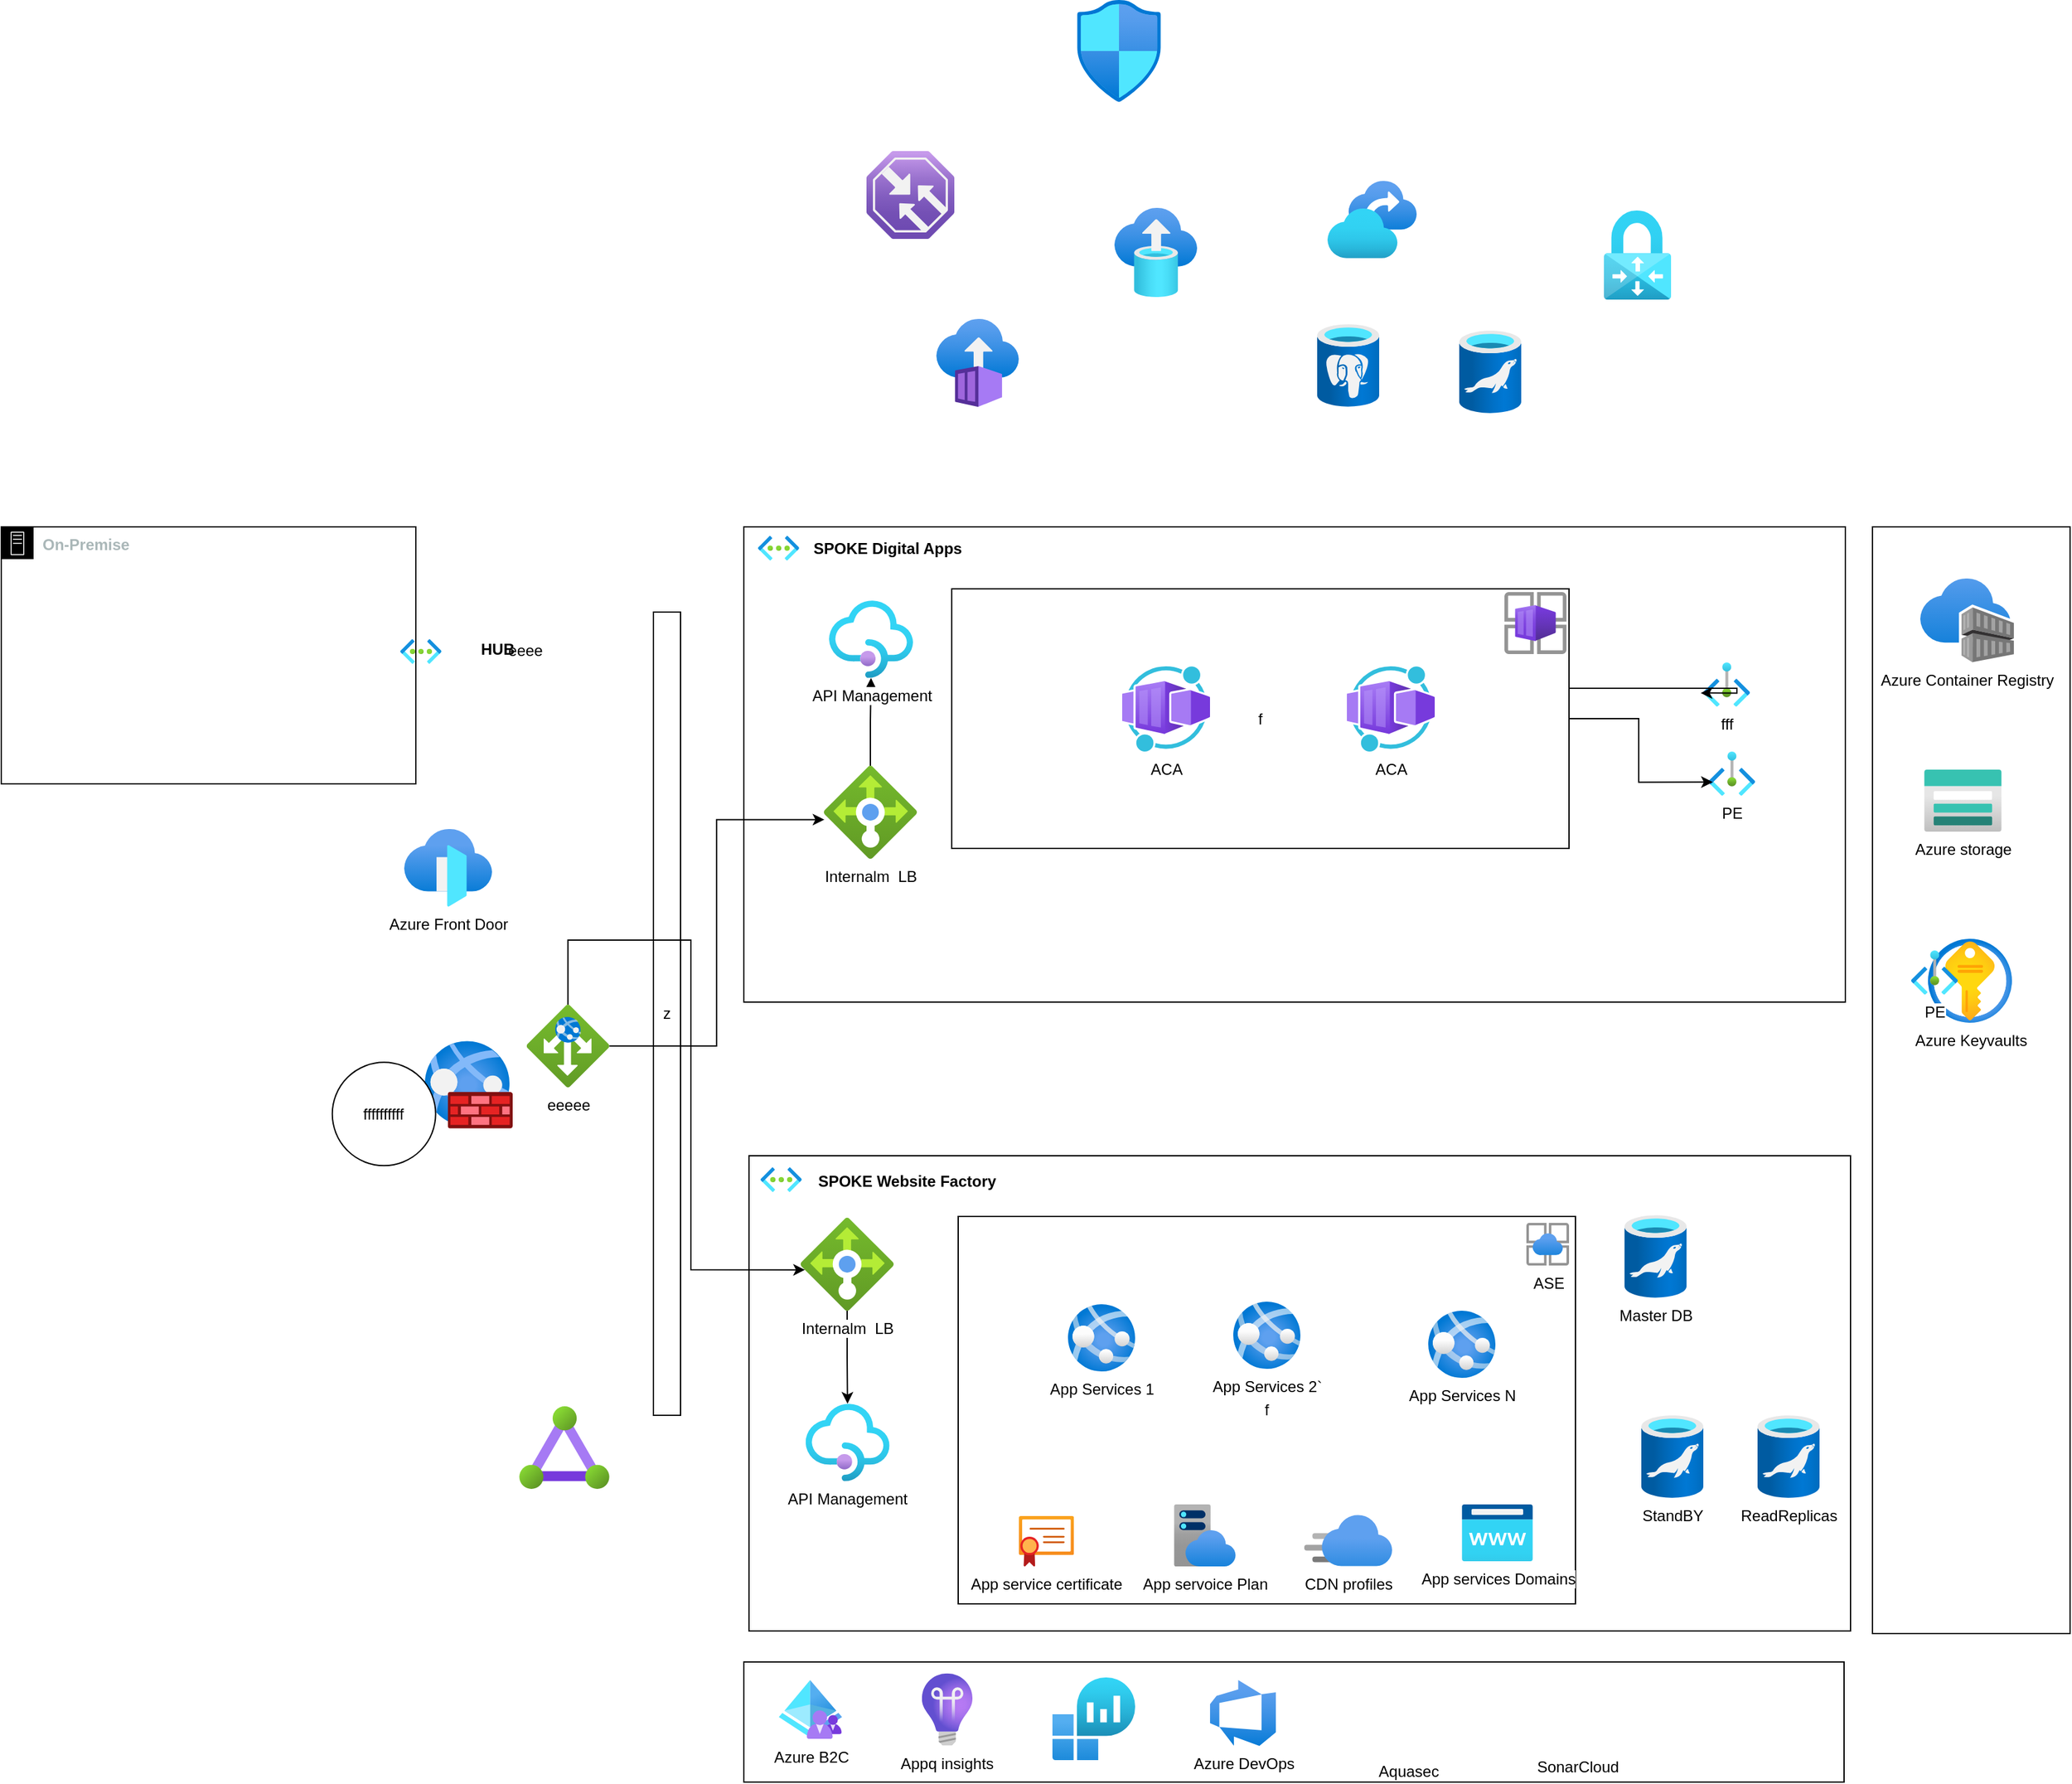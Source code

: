 <mxfile version="24.7.10" pages="3">
  <diagram name="Page-1" id="Ybk9aIVPzlsh1xCoy2IW">
    <mxGraphModel grid="0" page="0" gridSize="10" guides="1" tooltips="1" connect="1" arrows="1" fold="1" pageScale="1" pageWidth="850" pageHeight="1100" math="0" shadow="0">
      <root>
        <mxCell id="0" />
        <mxCell id="1" parent="0" />
        <mxCell id="6qL9TGgHp0Z0lrb-eBSN-6" value="" style="rounded=0;whiteSpace=wrap;html=1;fillColor=none;" vertex="1" parent="1">
          <mxGeometry x="129" y="42" width="853" height="368" as="geometry" />
        </mxCell>
        <mxCell id="6qL9TGgHp0Z0lrb-eBSN-26" value="" style="rounded=0;whiteSpace=wrap;html=1;fillColor=none;" vertex="1" parent="1">
          <mxGeometry x="133" y="529" width="853" height="368" as="geometry" />
        </mxCell>
        <mxCell id="6qL9TGgHp0Z0lrb-eBSN-64" value="f" style="rounded=0;whiteSpace=wrap;html=1;fillColor=none;" vertex="1" parent="1">
          <mxGeometry x="295" y="576" width="478" height="300" as="geometry" />
        </mxCell>
        <mxCell id="6qL9TGgHp0Z0lrb-eBSN-11" value="eeee" style="group" vertex="1" connectable="0" parent="1">
          <mxGeometry x="-147" y="124" width="214" height="622" as="geometry" />
        </mxCell>
        <mxCell id="6qL9TGgHp0Z0lrb-eBSN-9" value="" style="image;aspect=fixed;html=1;points=[];align=center;fontSize=12;image=img/lib/azure2/networking/Virtual_Networks.svg;" vertex="1" parent="6qL9TGgHp0Z0lrb-eBSN-11">
          <mxGeometry x="10" y="5" width="31.83" height="19" as="geometry" />
        </mxCell>
        <mxCell id="6qL9TGgHp0Z0lrb-eBSN-10" value="&lt;b&gt;HUB&lt;/b&gt;" style="text;html=1;align=center;verticalAlign=middle;resizable=0;points=[];autosize=1;strokeColor=none;fillColor=none;" vertex="1" parent="6qL9TGgHp0Z0lrb-eBSN-11">
          <mxGeometry x="62.83" width="44" height="26" as="geometry" />
        </mxCell>
        <mxCell id="6qL9TGgHp0Z0lrb-eBSN-52" value="eeeee" style="image;aspect=fixed;html=1;points=[];align=center;fontSize=12;image=img/lib/azure2/networking/Application_Gateways.svg;" vertex="1" parent="6qL9TGgHp0Z0lrb-eBSN-11">
          <mxGeometry x="107.83" y="288" width="64" height="64" as="geometry" />
        </mxCell>
        <mxCell id="6qL9TGgHp0Z0lrb-eBSN-1" value="Azure Front Door" style="image;aspect=fixed;html=1;points=[];align=center;fontSize=12;image=img/lib/azure2/networking/Front_Doors.svg;" vertex="1" parent="6qL9TGgHp0Z0lrb-eBSN-11">
          <mxGeometry x="13" y="152" width="68" height="60" as="geometry" />
        </mxCell>
        <mxCell id="6qL9TGgHp0Z0lrb-eBSN-4" value="" style="image;aspect=fixed;html=1;points=[];align=center;fontSize=12;image=img/lib/azure2/networking/Web_Application_Firewall_Policies_WAF.svg;" vertex="1" parent="6qL9TGgHp0Z0lrb-eBSN-11">
          <mxGeometry x="29" y="316" width="68" height="68" as="geometry" />
        </mxCell>
        <mxCell id="6qL9TGgHp0Z0lrb-eBSN-8" value="&lt;b&gt;On-Premise&lt;/b&gt;" style="sketch=0;outlineConnect=0;gradientColor=none;html=1;whiteSpace=wrap;fontSize=12;fontStyle=0;shape=mxgraph.aws4.group;grIcon=mxgraph.aws4.group_on_premise;strokeColor=#000000;fillColor=none;verticalAlign=top;align=left;spacingLeft=30;fontColor=#AAB7B8;dashed=0;" vertex="1" parent="1">
          <mxGeometry x="-446" y="42" width="321" height="199" as="geometry" />
        </mxCell>
        <mxCell id="6qL9TGgHp0Z0lrb-eBSN-12" value="" style="image;aspect=fixed;html=1;points=[];align=center;fontSize=12;image=img/lib/azure2/networking/Virtual_Networks.svg;" vertex="1" parent="1">
          <mxGeometry x="140" y="49" width="31.83" height="19" as="geometry" />
        </mxCell>
        <mxCell id="6qL9TGgHp0Z0lrb-eBSN-13" value="&lt;b&gt;SPOKE Digital Apps&lt;/b&gt;" style="text;html=1;align=center;verticalAlign=middle;resizable=0;points=[];autosize=1;strokeColor=none;fillColor=none;" vertex="1" parent="1">
          <mxGeometry x="173" y="45.5" width="133" height="26" as="geometry" />
        </mxCell>
        <mxCell id="6qL9TGgHp0Z0lrb-eBSN-27" value="" style="image;aspect=fixed;html=1;points=[];align=center;fontSize=12;image=img/lib/azure2/networking/Virtual_Networks.svg;" vertex="1" parent="1">
          <mxGeometry x="142" y="538" width="31.83" height="19" as="geometry" />
        </mxCell>
        <mxCell id="6qL9TGgHp0Z0lrb-eBSN-29" value="&lt;b&gt;SPOKE Website Factory&lt;/b&gt;" style="text;html=1;align=center;verticalAlign=middle;resizable=0;points=[];autosize=1;strokeColor=none;fillColor=none;" vertex="1" parent="1">
          <mxGeometry x="176.5" y="536" width="156" height="26" as="geometry" />
        </mxCell>
        <mxCell id="6qL9TGgHp0Z0lrb-eBSN-31" value="" style="rounded=0;whiteSpace=wrap;html=1;fillColor=none;" vertex="1" parent="1">
          <mxGeometry x="129" y="921" width="852" height="93" as="geometry" />
        </mxCell>
        <mxCell id="6qL9TGgHp0Z0lrb-eBSN-32" value="" style="rounded=0;whiteSpace=wrap;html=1;fillColor=none;" vertex="1" parent="1">
          <mxGeometry x="1003" y="42" width="153" height="857" as="geometry" />
        </mxCell>
        <mxCell id="6qL9TGgHp0Z0lrb-eBSN-33" value="Azure Container Registry" style="image;aspect=fixed;html=1;points=[];align=center;fontSize=12;image=img/lib/azure2/containers/Container_Registries.svg;" vertex="1" parent="1">
          <mxGeometry x="1040" y="82" width="72.46" height="65" as="geometry" />
        </mxCell>
        <mxCell id="6qL9TGgHp0Z0lrb-eBSN-34" value="fff" style="image;aspect=fixed;html=1;points=[];align=center;fontSize=12;image=img/lib/azure2/other/Private_Endpoints.svg;" vertex="1" parent="1">
          <mxGeometry x="872" y="147" width="36" height="34.24" as="geometry" />
        </mxCell>
        <mxCell id="6qL9TGgHp0Z0lrb-eBSN-35" value="Azure B2C" style="image;aspect=fixed;html=1;points=[];align=center;fontSize=12;image=img/lib/azure2/identity/Azure_AD_B2C.svg;" vertex="1" parent="1">
          <mxGeometry x="156" y="935" width="49.06" height="45.51" as="geometry" />
        </mxCell>
        <mxCell id="6qL9TGgHp0Z0lrb-eBSN-36" value="API Management" style="image;aspect=fixed;html=1;points=[];align=center;fontSize=12;image=img/lib/azure2/app_services/API_Management_Services.svg;" vertex="1" parent="1">
          <mxGeometry x="176.83" y="721" width="65" height="60" as="geometry" />
        </mxCell>
        <mxCell id="6qL9TGgHp0Z0lrb-eBSN-37" value="ASE" style="image;aspect=fixed;html=1;points=[];align=center;fontSize=12;image=img/lib/azure2/app_services/App_Service_Environments.svg;" vertex="1" parent="1">
          <mxGeometry x="735" y="581" width="33" height="33" as="geometry" />
        </mxCell>
        <mxCell id="6qL9TGgHp0Z0lrb-eBSN-38" value="App servoice Plan" style="image;aspect=fixed;html=1;points=[];align=center;fontSize=12;image=img/lib/azure2/app_services/App_Service_Plans.svg;" vertex="1" parent="1">
          <mxGeometry x="462" y="799" width="48" height="48" as="geometry" />
        </mxCell>
        <mxCell id="6qL9TGgHp0Z0lrb-eBSN-39" value="App Services 1" style="image;aspect=fixed;html=1;points=[];align=center;fontSize=12;image=img/lib/azure2/app_services/App_Services.svg;" vertex="1" parent="1">
          <mxGeometry x="380" y="644" width="52" height="52" as="geometry" />
        </mxCell>
        <mxCell id="6qL9TGgHp0Z0lrb-eBSN-40" value="CDN profiles" style="image;aspect=fixed;html=1;points=[];align=center;fontSize=12;image=img/lib/azure2/app_services/CDN_Profiles.svg;" vertex="1" parent="1">
          <mxGeometry x="563" y="807" width="68" height="40" as="geometry" />
        </mxCell>
        <mxCell id="6qL9TGgHp0Z0lrb-eBSN-41" value="App service certificate" style="image;aspect=fixed;html=1;points=[];align=center;fontSize=12;image=img/lib/azure2/app_services/App_Service_Certificates.svg;" vertex="1" parent="1">
          <mxGeometry x="342" y="808" width="42.66" height="39" as="geometry" />
        </mxCell>
        <mxCell id="6qL9TGgHp0Z0lrb-eBSN-42" value="App services Domains" style="image;aspect=fixed;html=1;points=[];align=center;fontSize=12;image=img/lib/azure2/app_services/App_Service_Domains.svg;" vertex="1" parent="1">
          <mxGeometry x="685" y="799" width="55" height="44" as="geometry" />
        </mxCell>
        <mxCell id="6qL9TGgHp0Z0lrb-eBSN-43" value="" style="image;aspect=fixed;html=1;points=[];align=center;fontSize=12;image=img/lib/azure2/compute/Container_Instances.svg;" vertex="1" parent="1">
          <mxGeometry x="278" y="-119" width="64" height="68" as="geometry" />
        </mxCell>
        <mxCell id="6qL9TGgHp0Z0lrb-eBSN-44" value="" style="image;aspect=fixed;html=1;points=[];align=center;fontSize=12;image=img/lib/azure2/databases/Azure_Database_PostgreSQL_Server.svg;" vertex="1" parent="1">
          <mxGeometry x="573" y="-115" width="48" height="64" as="geometry" />
        </mxCell>
        <mxCell id="6qL9TGgHp0Z0lrb-eBSN-45" value="" style="image;aspect=fixed;html=1;points=[];align=center;fontSize=12;image=img/lib/azure2/databases/Azure_Database_MariaDB_Server.svg;" vertex="1" parent="1">
          <mxGeometry x="683" y="-110" width="48" height="64" as="geometry" />
        </mxCell>
        <mxCell id="6qL9TGgHp0Z0lrb-eBSN-46" value="Appq insights" style="image;aspect=fixed;html=1;points=[];align=center;fontSize=12;image=img/lib/azure2/devops/Application_Insights.svg;" vertex="1" parent="1">
          <mxGeometry x="266.89" y="929.76" width="39.11" height="56" as="geometry" />
        </mxCell>
        <mxCell id="6qL9TGgHp0Z0lrb-eBSN-47" value="Azure DevOps" style="image;aspect=fixed;html=1;points=[];align=center;fontSize=12;image=img/lib/azure2/devops/Azure_DevOps.svg;" vertex="1" parent="1">
          <mxGeometry x="490" y="935" width="51" height="51" as="geometry" />
        </mxCell>
        <mxCell id="6qL9TGgHp0Z0lrb-eBSN-48" value="" style="image;aspect=fixed;html=1;points=[];align=center;fontSize=12;image=img/lib/azure2/databases/Azure_Database_Migration_Services.svg;" vertex="1" parent="1">
          <mxGeometry x="416" y="-205" width="64" height="69" as="geometry" />
        </mxCell>
        <mxCell id="6qL9TGgHp0Z0lrb-eBSN-49" value="" style="image;aspect=fixed;html=1;points=[];align=center;fontSize=12;image=img/lib/azure2/migrate/Recovery_Services_Vaults.svg;" vertex="1" parent="1">
          <mxGeometry x="581" y="-226" width="69" height="60" as="geometry" />
        </mxCell>
        <mxCell id="6qL9TGgHp0Z0lrb-eBSN-51" value="" style="image;aspect=fixed;html=1;points=[];align=center;fontSize=12;image=img/lib/azure2/networking/ExpressRoute_Circuits.svg;" vertex="1" parent="1">
          <mxGeometry x="-45" y="723" width="70" height="64" as="geometry" />
        </mxCell>
        <mxCell id="6qL9TGgHp0Z0lrb-eBSN-53" value="" style="image;aspect=fixed;html=1;points=[];align=center;fontSize=12;image=img/lib/azure2/networking/Network_Security_Groups.svg;" vertex="1" parent="1">
          <mxGeometry x="387" y="-366" width="65" height="78.93" as="geometry" />
        </mxCell>
        <mxCell id="6qL9TGgHp0Z0lrb-eBSN-54" value="" style="image;aspect=fixed;html=1;points=[];align=center;fontSize=12;image=img/lib/azure2/networking/Traffic_Manager_Profiles.svg;" vertex="1" parent="1">
          <mxGeometry x="224" y="-249" width="68" height="68" as="geometry" />
        </mxCell>
        <mxCell id="6qL9TGgHp0Z0lrb-eBSN-55" value="" style="image;aspect=fixed;html=1;points=[];align=center;fontSize=12;image=img/lib/azure2/networking/Virtual_Network_Gateways.svg;" vertex="1" parent="1">
          <mxGeometry x="795" y="-203" width="52" height="69" as="geometry" />
        </mxCell>
        <mxCell id="6qL9TGgHp0Z0lrb-eBSN-56" value="Azure storage" style="image;aspect=fixed;html=1;points=[];align=center;fontSize=12;image=img/lib/azure2/storage/Storage_Accounts.svg;" vertex="1" parent="1">
          <mxGeometry x="1043" y="230" width="60" height="48" as="geometry" />
        </mxCell>
        <mxCell id="6qL9TGgHp0Z0lrb-eBSN-57" value="Azure Keyvaults" style="image;aspect=fixed;html=1;points=[];align=center;fontSize=12;image=img/lib/azure2/security/Key_Vaults.svg;" vertex="1" parent="1">
          <mxGeometry x="1046" y="361" width="65" height="65" as="geometry" />
        </mxCell>
        <mxCell id="6qL9TGgHp0Z0lrb-eBSN-58" value="Aquasec" style="shape=image;verticalLabelPosition=bottom;labelBackgroundColor=default;verticalAlign=top;aspect=fixed;imageAspect=0;image=https://media.trustradius.com/product-logos/aL/8E/FHZL1VXXQ0Z3.PNG;" vertex="1" parent="1">
          <mxGeometry x="617" y="938" width="54" height="54" as="geometry" />
        </mxCell>
        <mxCell id="6qL9TGgHp0Z0lrb-eBSN-59" value="SonarCloud" style="shape=image;verticalLabelPosition=bottom;labelBackgroundColor=default;verticalAlign=top;aspect=fixed;imageAspect=0;image=https://static-00.iconduck.com/assets.00/sonarcloud-icon-256x224-dnm8uyby.png;" vertex="1" parent="1">
          <mxGeometry x="743" y="932.5" width="64" height="56" as="geometry" />
        </mxCell>
        <mxCell id="6qL9TGgHp0Z0lrb-eBSN-60" value="" style="image;aspect=fixed;html=1;points=[];align=center;fontSize=12;image=img/lib/azure2/management_governance/Log_Analytics_Workspaces.svg;" vertex="1" parent="1">
          <mxGeometry x="368" y="933" width="64" height="64" as="geometry" />
        </mxCell>
        <mxCell id="6qL9TGgHp0Z0lrb-eBSN-61" value="Master DB" style="image;aspect=fixed;html=1;points=[];align=center;fontSize=12;image=img/lib/azure2/databases/Azure_Database_MariaDB_Server.svg;" vertex="1" parent="1">
          <mxGeometry x="811" y="575" width="48" height="64" as="geometry" />
        </mxCell>
        <mxCell id="6qL9TGgHp0Z0lrb-eBSN-70" value="" style="edgeStyle=orthogonalEdgeStyle;rounded=0;orthogonalLoop=1;jettySize=auto;html=1;" edge="1" parent="1" source="6qL9TGgHp0Z0lrb-eBSN-67" target="6qL9TGgHp0Z0lrb-eBSN-36">
          <mxGeometry relative="1" as="geometry" />
        </mxCell>
        <mxCell id="6qL9TGgHp0Z0lrb-eBSN-67" value="Internalm&amp;nbsp; LB" style="image;aspect=fixed;html=1;points=[];align=center;fontSize=12;image=img/lib/azure2/networking/Load_Balancers.svg;" vertex="1" parent="1">
          <mxGeometry x="173" y="577" width="72" height="72" as="geometry" />
        </mxCell>
        <mxCell id="6qL9TGgHp0Z0lrb-eBSN-68" value="App Services 2`" style="image;aspect=fixed;html=1;points=[];align=center;fontSize=12;image=img/lib/azure2/app_services/App_Services.svg;" vertex="1" parent="1">
          <mxGeometry x="508" y="642" width="52" height="52" as="geometry" />
        </mxCell>
        <mxCell id="6qL9TGgHp0Z0lrb-eBSN-69" value="App Services N" style="image;aspect=fixed;html=1;points=[];align=center;fontSize=12;image=img/lib/azure2/app_services/App_Services.svg;" vertex="1" parent="1">
          <mxGeometry x="659" y="649" width="52" height="52" as="geometry" />
        </mxCell>
        <mxCell id="6qL9TGgHp0Z0lrb-eBSN-72" value="ReadReplicas" style="image;aspect=fixed;html=1;points=[];align=center;fontSize=12;image=img/lib/azure2/databases/Azure_Database_MariaDB_Server.svg;" vertex="1" parent="1">
          <mxGeometry x="914" y="730" width="48" height="64" as="geometry" />
        </mxCell>
        <mxCell id="6qL9TGgHp0Z0lrb-eBSN-73" value="StandBY" style="image;aspect=fixed;html=1;points=[];align=center;fontSize=12;image=img/lib/azure2/databases/Azure_Database_MariaDB_Server.svg;" vertex="1" parent="1">
          <mxGeometry x="824" y="730" width="48" height="64" as="geometry" />
        </mxCell>
        <mxCell id="6qL9TGgHp0Z0lrb-eBSN-80" style="edgeStyle=orthogonalEdgeStyle;rounded=0;orthogonalLoop=1;jettySize=auto;html=1;" edge="1" parent="1" source="6qL9TGgHp0Z0lrb-eBSN-75" target="6qL9TGgHp0Z0lrb-eBSN-77">
          <mxGeometry relative="1" as="geometry" />
        </mxCell>
        <mxCell id="6qL9TGgHp0Z0lrb-eBSN-75" value="Internalm&amp;nbsp; LB" style="image;aspect=fixed;html=1;points=[];align=center;fontSize=12;image=img/lib/azure2/networking/Load_Balancers.svg;" vertex="1" parent="1">
          <mxGeometry x="191" y="227" width="72" height="72" as="geometry" />
        </mxCell>
        <mxCell id="6qL9TGgHp0Z0lrb-eBSN-76" style="edgeStyle=orthogonalEdgeStyle;rounded=0;orthogonalLoop=1;jettySize=auto;html=1;entryX=0.046;entryY=0.56;entryDx=0;entryDy=0;entryPerimeter=0;" edge="1" parent="1" source="6qL9TGgHp0Z0lrb-eBSN-52" target="6qL9TGgHp0Z0lrb-eBSN-67">
          <mxGeometry relative="1" as="geometry">
            <Array as="points">
              <mxPoint x="88" y="362" />
              <mxPoint x="88" y="617" />
            </Array>
          </mxGeometry>
        </mxCell>
        <mxCell id="6qL9TGgHp0Z0lrb-eBSN-77" value="API Management" style="image;aspect=fixed;html=1;points=[];align=center;fontSize=12;image=img/lib/azure2/app_services/API_Management_Services.svg;" vertex="1" parent="1">
          <mxGeometry x="195" y="99" width="65" height="60" as="geometry" />
        </mxCell>
        <mxCell id="6qL9TGgHp0Z0lrb-eBSN-78" style="edgeStyle=orthogonalEdgeStyle;rounded=0;orthogonalLoop=1;jettySize=auto;html=1;entryX=0.005;entryY=0.579;entryDx=0;entryDy=0;entryPerimeter=0;" edge="1" parent="1" source="6qL9TGgHp0Z0lrb-eBSN-52" target="6qL9TGgHp0Z0lrb-eBSN-75">
          <mxGeometry relative="1" as="geometry" />
        </mxCell>
        <mxCell id="6qL9TGgHp0Z0lrb-eBSN-79" value="ffffffffff" style="ellipse;whiteSpace=wrap;html=1;" vertex="1" parent="1">
          <mxGeometry x="-189.667" y="456.667" width="80" height="80" as="geometry" />
        </mxCell>
        <mxCell id="6qL9TGgHp0Z0lrb-eBSN-81" value="f" style="rounded=0;whiteSpace=wrap;html=1;fillColor=none;" vertex="1" parent="1">
          <mxGeometry x="290" y="90" width="478" height="201" as="geometry" />
        </mxCell>
        <mxCell id="6qL9TGgHp0Z0lrb-eBSN-83" value="" style="image;aspect=fixed;html=1;points=[];align=center;fontSize=12;image=img/lib/azure2/other/Container_App_Environments.svg;" vertex="1" parent="1">
          <mxGeometry x="718" y="92.5" width="48" height="48" as="geometry" />
        </mxCell>
        <mxCell id="6qL9TGgHp0Z0lrb-eBSN-84" value="ACA" style="image;aspect=fixed;html=1;points=[];align=center;fontSize=12;image=img/lib/azure2/other/Worker_Container_App.svg;" vertex="1" parent="1">
          <mxGeometry x="422" y="150" width="68" height="66" as="geometry" />
        </mxCell>
        <mxCell id="6qL9TGgHp0Z0lrb-eBSN-85" value="ACA" style="image;aspect=fixed;html=1;points=[];align=center;fontSize=12;image=img/lib/azure2/other/Worker_Container_App.svg;" vertex="1" parent="1">
          <mxGeometry x="596" y="150" width="68" height="66" as="geometry" />
        </mxCell>
        <mxCell id="6qL9TGgHp0Z0lrb-eBSN-86" style="edgeStyle=orthogonalEdgeStyle;rounded=0;orthogonalLoop=1;jettySize=auto;html=1;exitX=1;exitY=0.25;exitDx=0;exitDy=0;entryX=-0.056;entryY=0.691;entryDx=0;entryDy=0;entryPerimeter=0;" edge="1" parent="1" target="6qL9TGgHp0Z0lrb-eBSN-34">
          <mxGeometry relative="1" as="geometry">
            <mxPoint x="768" y="166" as="sourcePoint" />
            <mxPoint x="877.764" y="123.858" as="targetPoint" />
            <Array as="points">
              <mxPoint x="768" y="167" />
              <mxPoint x="898" y="167" />
            </Array>
          </mxGeometry>
        </mxCell>
        <mxCell id="6qL9TGgHp0Z0lrb-eBSN-87" value="PE" style="image;aspect=fixed;html=1;points=[];align=center;fontSize=12;image=img/lib/azure2/other/Private_Endpoints.svg;" vertex="1" parent="1">
          <mxGeometry x="876" y="216" width="36" height="34.24" as="geometry" />
        </mxCell>
        <mxCell id="6qL9TGgHp0Z0lrb-eBSN-88" value="PE" style="image;aspect=fixed;html=1;points=[];align=center;fontSize=12;image=img/lib/azure2/other/Private_Endpoints.svg;" vertex="1" parent="1">
          <mxGeometry x="1033" y="370" width="36" height="34.24" as="geometry" />
        </mxCell>
        <mxCell id="6qL9TGgHp0Z0lrb-eBSN-89" style="edgeStyle=orthogonalEdgeStyle;rounded=0;orthogonalLoop=1;jettySize=auto;html=1;exitX=1;exitY=0.5;exitDx=0;exitDy=0;entryX=0.093;entryY=0.691;entryDx=0;entryDy=0;entryPerimeter=0;" edge="1" parent="1" source="6qL9TGgHp0Z0lrb-eBSN-81" target="6qL9TGgHp0Z0lrb-eBSN-87">
          <mxGeometry relative="1" as="geometry" />
        </mxCell>
        <mxCell id="6qL9TGgHp0Z0lrb-eBSN-5" value="z" style="rounded=0;whiteSpace=wrap;html=1;fillColor=none;" vertex="1" parent="1">
          <mxGeometry x="59" y="108" width="21" height="622" as="geometry" />
        </mxCell>
      </root>
    </mxGraphModel>
  </diagram>
  <diagram id="bDBbuWJNExppRSTQZObS" name="Page-2">
    <mxGraphModel grid="0" page="0" gridSize="10" guides="1" tooltips="1" connect="1" arrows="1" fold="1" pageScale="1" pageWidth="850" pageHeight="1100" math="0" shadow="0">
      <root>
        <mxCell id="0" />
        <mxCell id="1" parent="0" />
        <mxCell id="AUh3BLQ-NRIvn9xj3LNc-2" value="Azure B2C" style="image;aspect=fixed;html=1;points=[];align=center;fontSize=12;image=img/lib/azure2/identity/Azure_AD_B2C.svg;" vertex="1" parent="1">
          <mxGeometry x="-290" y="409" width="49.06" height="45.51" as="geometry" />
        </mxCell>
        <mxCell id="AUh3BLQ-NRIvn9xj3LNc-3" value="Appq insights" style="image;aspect=fixed;html=1;points=[];align=center;fontSize=12;image=img/lib/azure2/devops/Application_Insights.svg;" vertex="1" parent="1">
          <mxGeometry x="-179.11" y="403.76" width="39.11" height="56" as="geometry" />
        </mxCell>
        <mxCell id="AUh3BLQ-NRIvn9xj3LNc-4" value="Azure DevOps" style="image;aspect=fixed;html=1;points=[];align=center;fontSize=12;image=img/lib/azure2/devops/Azure_DevOps.svg;" vertex="1" parent="1">
          <mxGeometry x="56" y="533" width="51" height="51" as="geometry" />
        </mxCell>
        <mxCell id="AUh3BLQ-NRIvn9xj3LNc-5" value="Aquasec" style="shape=image;verticalLabelPosition=bottom;labelBackgroundColor=default;verticalAlign=top;aspect=fixed;imageAspect=0;image=https://media.trustradius.com/product-logos/aL/8E/FHZL1VXXQ0Z3.PNG;" vertex="1" parent="1">
          <mxGeometry x="129" y="397" width="54" height="54" as="geometry" />
        </mxCell>
        <mxCell id="AUh3BLQ-NRIvn9xj3LNc-6" value="SonarCloud" style="shape=image;verticalLabelPosition=bottom;labelBackgroundColor=default;verticalAlign=top;aspect=fixed;imageAspect=0;image=https://static-00.iconduck.com/assets.00/sonarcloud-icon-256x224-dnm8uyby.png;" vertex="1" parent="1">
          <mxGeometry x="-144" y="581" width="64" height="56" as="geometry" />
        </mxCell>
        <mxCell id="AUh3BLQ-NRIvn9xj3LNc-7" value="" style="image;aspect=fixed;html=1;points=[];align=center;fontSize=12;image=img/lib/azure2/management_governance/Log_Analytics_Workspaces.svg;" vertex="1" parent="1">
          <mxGeometry x="-78" y="407" width="64" height="64" as="geometry" />
        </mxCell>
        <mxCell id="4Uz1HTZHhuMMP2KV2Nx2-1" value="Azure Container Registry" style="image;aspect=fixed;html=1;points=[];align=center;fontSize=12;image=img/lib/azure2/containers/Container_Registries.svg;" vertex="1" parent="1">
          <mxGeometry x="249" y="271" width="72.46" height="65" as="geometry" />
        </mxCell>
        <mxCell id="4Uz1HTZHhuMMP2KV2Nx2-2" value="Azure Artifacts" style="image;sketch=0;aspect=fixed;html=1;points=[];align=center;fontSize=12;image=img/lib/mscae/Azure_Artifacts.svg;" vertex="1" parent="1">
          <mxGeometry x="-8" y="257" width="50" height="50" as="geometry" />
        </mxCell>
        <mxCell id="4Uz1HTZHhuMMP2KV2Nx2-3" value="Pipeline Azure&lt;div&gt;&lt;br&gt;&lt;/div&gt;" style="image;sketch=0;aspect=fixed;html=1;points=[];align=center;fontSize=12;image=img/lib/mscae/Azure_Pipelines.svg;" vertex="1" parent="1">
          <mxGeometry x="315" y="475" width="50" height="50" as="geometry" />
        </mxCell>
        <mxCell id="4Uz1HTZHhuMMP2KV2Nx2-4" value="Azure Repos" style="image;sketch=0;aspect=fixed;html=1;points=[];align=center;fontSize=12;image=img/lib/mscae/Azure_Repos.svg;" vertex="1" parent="1">
          <mxGeometry x="-203" y="237" width="45" height="50" as="geometry" />
        </mxCell>
        <mxCell id="4Uz1HTZHhuMMP2KV2Nx2-5" value="Azure Test Plan" style="image;sketch=0;aspect=fixed;html=1;points=[];align=center;fontSize=12;image=img/lib/mscae/Azure_Test_Plans.svg;" vertex="1" parent="1">
          <mxGeometry x="552" y="339" width="45" height="50" as="geometry" />
        </mxCell>
      </root>
    </mxGraphModel>
  </diagram>
  <diagram id="MN-XQYdOjScf_qgTIR6J" name="Page-3">
    <mxGraphModel dx="3274" dy="1538" grid="0" gridSize="10" guides="1" tooltips="1" connect="1" arrows="1" fold="1" page="0" pageScale="1" pageWidth="850" pageHeight="1100" math="0" shadow="0">
      <root>
        <mxCell id="0" />
        <mxCell id="1" parent="0" />
        <mxCell id="Reho_Qzp2NLBa5HipfWs-7" value="" style="rounded=0;whiteSpace=wrap;html=1;fillColor=#ffe6cc;strokeColor=#d79b00;opacity=10;" vertex="1" parent="1">
          <mxGeometry x="429" y="-279" width="381" height="1012" as="geometry" />
        </mxCell>
        <mxCell id="ixMJsRMU_9hk6YuT-CQq-10" value="&lt;font style=&quot;font-size: 11px;&quot;&gt;App Service Environment&lt;/font&gt;" style="rounded=0;whiteSpace=wrap;html=1;fillColor=none;dashed=1;strokeColor=#087724;" vertex="1" parent="1">
          <mxGeometry x="496" y="-234.5" width="227" height="30" as="geometry" />
        </mxCell>
        <mxCell id="qVvFKxJVD3ujySZ8e45R-1" value="" style="rounded=0;whiteSpace=wrap;html=1;fillColor=none;" vertex="1" parent="1">
          <mxGeometry x="-585" y="-253" width="306" height="397" as="geometry" />
        </mxCell>
        <mxCell id="kTuDqgTNV7BS8dQOuCR6-5" value="" style="rounded=0;whiteSpace=wrap;html=1;fillColor=none;" vertex="1" parent="1">
          <mxGeometry x="-536" y="-218" width="215" height="161" as="geometry" />
        </mxCell>
        <mxCell id="qVvFKxJVD3ujySZ8e45R-3" value="Primary Region - West Europe" style="points=[[0,0],[0.25,0],[0.5,0],[0.75,0],[1,0],[1,0.25],[1,0.5],[1,0.75],[1,1],[0.75,1],[0.5,1],[0.25,1],[0,1],[0,0.75],[0,0.5],[0,0.25]];outlineConnect=0;gradientColor=none;html=1;whiteSpace=wrap;fontSize=12;fontStyle=0;container=0;pointerEvents=0;collapsible=0;recursiveResize=0;shape=mxgraph.aws4.group;grIcon=mxgraph.aws4.group_region;strokeColor=#00A4A6;fillColor=none;verticalAlign=top;align=left;spacingLeft=30;fontColor=#147EBA;dashed=1;" vertex="1" parent="1">
          <mxGeometry x="-612" y="-301" width="1465" height="459" as="geometry" />
        </mxCell>
        <mxCell id="qVvFKxJVD3ujySZ8e45R-6" value="" style="rounded=0;whiteSpace=wrap;html=1;fillColor=none;" vertex="1" parent="1">
          <mxGeometry x="496" y="-194.5" width="227" height="112.5" as="geometry" />
        </mxCell>
        <mxCell id="qVvFKxJVD3ujySZ8e45R-5" value="" style="image;aspect=fixed;html=1;points=[];align=center;fontSize=12;image=img/lib/azure2/app_services/App_Service_Plans.svg;" vertex="1" parent="1">
          <mxGeometry x="500" y="-193" width="28" height="28" as="geometry" />
        </mxCell>
        <mxCell id="qVvFKxJVD3ujySZ8e45R-7" value="App Service Plan" style="text;html=1;align=center;verticalAlign=middle;resizable=0;points=[];autosize=1;strokeColor=none;fillColor=none;" vertex="1" parent="1">
          <mxGeometry x="526.5" y="-194.5" width="110" height="26" as="geometry" />
        </mxCell>
        <mxCell id="GZdTMV8Y-qZMgetKvsd2-117" style="edgeStyle=orthogonalEdgeStyle;rounded=0;orthogonalLoop=1;jettySize=auto;html=1;entryX=0;entryY=0.25;entryDx=0;entryDy=0;" edge="1" parent="1" source="LVXVsty_isHj-iJxa3g9-1" target="kTuDqgTNV7BS8dQOuCR6-3">
          <mxGeometry relative="1" as="geometry">
            <Array as="points">
              <mxPoint x="-772" y="-153" />
            </Array>
          </mxGeometry>
        </mxCell>
        <mxCell id="GZdTMV8Y-qZMgetKvsd2-118" style="edgeStyle=orthogonalEdgeStyle;rounded=0;orthogonalLoop=1;jettySize=auto;html=1;entryX=0;entryY=0.5;entryDx=0;entryDy=0;" edge="1" parent="1" source="LVXVsty_isHj-iJxa3g9-1" target="GZdTMV8Y-qZMgetKvsd2-69">
          <mxGeometry relative="1" as="geometry">
            <Array as="points">
              <mxPoint x="-772" y="402" />
            </Array>
          </mxGeometry>
        </mxCell>
        <mxCell id="LVXVsty_isHj-iJxa3g9-1" value="Azure Front Door" style="image;aspect=fixed;html=1;points=[];align=center;fontSize=12;image=img/lib/azure2/networking/Front_Doors.svg;" vertex="1" parent="1">
          <mxGeometry x="-806" y="144" width="68" height="60" as="geometry" />
        </mxCell>
        <mxCell id="kTuDqgTNV7BS8dQOuCR6-3" value="" style="rounded=0;whiteSpace=wrap;html=1;fillColor=none;" vertex="1" parent="1">
          <mxGeometry x="-504" y="-178" width="148" height="100" as="geometry" />
        </mxCell>
        <mxCell id="7FD6puGINMtY7oOJRm8I-1" value="" style="image;aspect=fixed;html=1;points=[];align=center;fontSize=12;image=img/lib/azure2/networking/Application_Gateways.svg;" vertex="1" parent="1">
          <mxGeometry x="-479" y="-165" width="47" height="47" as="geometry" />
        </mxCell>
        <mxCell id="kTuDqgTNV7BS8dQOuCR6-1" value="" style="image;aspect=fixed;html=1;points=[];align=center;fontSize=12;image=img/lib/azure2/networking/Web_Application_Firewall_Policies_WAF.svg;" vertex="1" parent="1">
          <mxGeometry x="-438" y="-161" width="43" height="43" as="geometry" />
        </mxCell>
        <mxCell id="kTuDqgTNV7BS8dQOuCR6-4" value="Azure App gateway&lt;div&gt;with WAF&lt;/div&gt;" style="text;html=1;align=center;verticalAlign=middle;resizable=0;points=[];autosize=1;strokeColor=none;fillColor=none;" vertex="1" parent="1">
          <mxGeometry x="-483.5" y="-123" width="121" height="41" as="geometry" />
        </mxCell>
        <mxCell id="kTuDqgTNV7BS8dQOuCR6-6" value="" style="image;aspect=fixed;html=1;points=[];align=center;fontSize=12;image=img/lib/azure2/networking/Subnet.svg;" vertex="1" parent="1">
          <mxGeometry x="-530" y="-209" width="30.06" height="18" as="geometry" />
        </mxCell>
        <mxCell id="kTuDqgTNV7BS8dQOuCR6-7" value="App Gateway Subnet" style="text;html=1;align=center;verticalAlign=middle;resizable=0;points=[];autosize=1;strokeColor=none;fillColor=none;" vertex="1" parent="1">
          <mxGeometry x="-507" y="-214" width="131" height="26" as="geometry" />
        </mxCell>
        <mxCell id="KcBJo7IubwXwKygpV1HM-1" value="" style="image;aspect=fixed;html=1;points=[];align=center;fontSize=12;image=img/lib/azure2/networking/Virtual_Networks.svg;" vertex="1" parent="1">
          <mxGeometry x="-577" y="-247" width="31.83" height="19" as="geometry" />
        </mxCell>
        <mxCell id="KcBJo7IubwXwKygpV1HM-2" value="Palo Alto NG Firewal" style="rounded=0;whiteSpace=wrap;html=1;fillColor=none;" vertex="1" parent="1">
          <mxGeometry x="-537" y="-16.76" width="215" height="100" as="geometry" />
        </mxCell>
        <mxCell id="KcBJo7IubwXwKygpV1HM-3" value="HUB - WE" style="text;html=1;align=center;verticalAlign=middle;resizable=0;points=[];autosize=1;strokeColor=none;fillColor=none;" vertex="1" parent="1">
          <mxGeometry x="-549" y="-250.5" width="73" height="26" as="geometry" />
        </mxCell>
        <mxCell id="KcBJo7IubwXwKygpV1HM-4" value="" style="rounded=0;whiteSpace=wrap;html=1;fillColor=none;dashed=1;" vertex="1" parent="1">
          <mxGeometry x="-226" y="-280" width="619" height="414" as="geometry" />
        </mxCell>
        <mxCell id="KcBJo7IubwXwKygpV1HM-5" value="" style="image;aspect=fixed;html=1;points=[];align=center;fontSize=12;image=img/lib/azure2/networking/Virtual_Networks.svg;" vertex="1" parent="1">
          <mxGeometry x="-219" y="-274" width="31.83" height="19" as="geometry" />
        </mxCell>
        <mxCell id="KcBJo7IubwXwKygpV1HM-6" value="Spoke - Website Factory EU" style="text;html=1;align=center;verticalAlign=middle;resizable=0;points=[];autosize=1;strokeColor=none;fillColor=none;" vertex="1" parent="1">
          <mxGeometry x="-185" y="-277.5" width="169" height="26" as="geometry" />
        </mxCell>
        <mxCell id="KcBJo7IubwXwKygpV1HM-7" value="" style="rounded=0;whiteSpace=wrap;html=1;fillColor=none;" vertex="1" parent="1">
          <mxGeometry x="112" y="-251.5" width="242" height="103" as="geometry" />
        </mxCell>
        <mxCell id="KcBJo7IubwXwKygpV1HM-8" value="" style="rounded=0;whiteSpace=wrap;html=1;fillColor=none;" vertex="1" parent="1">
          <mxGeometry x="-193" y="-138" width="568" height="251" as="geometry" />
        </mxCell>
        <mxCell id="KcBJo7IubwXwKygpV1HM-10" value="" style="image;aspect=fixed;html=1;points=[];align=center;fontSize=12;image=img/lib/azure2/networking/Subnet.svg;" vertex="1" parent="1">
          <mxGeometry x="-185" y="-130" width="30.06" height="18" as="geometry" />
        </mxCell>
        <mxCell id="KcBJo7IubwXwKygpV1HM-11" value="PE subnet" style="text;html=1;align=center;verticalAlign=middle;resizable=0;points=[];autosize=1;strokeColor=none;fillColor=none;" vertex="1" parent="1">
          <mxGeometry x="-152.0" y="-130" width="73" height="26" as="geometry" />
        </mxCell>
        <mxCell id="KcBJo7IubwXwKygpV1HM-12" value="App service integration subnet" style="text;html=1;align=center;verticalAlign=middle;resizable=0;points=[];autosize=1;strokeColor=none;fillColor=none;" vertex="1" parent="1">
          <mxGeometry x="143.5" y="-246.5" width="179" height="26" as="geometry" />
        </mxCell>
        <mxCell id="KcBJo7IubwXwKygpV1HM-13" value="" style="image;aspect=fixed;html=1;points=[];align=center;fontSize=12;image=img/lib/azure2/networking/Subnet.svg;" vertex="1" parent="1">
          <mxGeometry x="115.83" y="-242.5" width="30.06" height="18" as="geometry" />
        </mxCell>
        <mxCell id="ixMJsRMU_9hk6YuT-CQq-1" value="Database PE" style="image;aspect=fixed;html=1;points=[];align=center;fontSize=12;image=img/lib/azure2/other/Private_Endpoints.svg;" vertex="1" parent="1">
          <mxGeometry x="265.0" y="-119.5" width="36" height="34.24" as="geometry" />
        </mxCell>
        <mxCell id="ixMJsRMU_9hk6YuT-CQq-2" value="Configuration PE" style="image;aspect=fixed;html=1;points=[];align=center;fontSize=12;image=img/lib/azure2/other/Private_Endpoints.svg;" vertex="1" parent="1">
          <mxGeometry x="269.0" y="-51.0" width="36" height="34.24" as="geometry" />
        </mxCell>
        <mxCell id="GZdTMV8Y-qZMgetKvsd2-4" style="edgeStyle=orthogonalEdgeStyle;rounded=0;orthogonalLoop=1;jettySize=auto;html=1;" edge="1" parent="1" source="ixMJsRMU_9hk6YuT-CQq-5" target="3PQiR5QnIKtl6djCqKqm-2">
          <mxGeometry relative="1" as="geometry">
            <Array as="points">
              <mxPoint x="209" y="97" />
              <mxPoint x="782" y="97" />
              <mxPoint x="782" y="-132" />
            </Array>
          </mxGeometry>
        </mxCell>
        <mxCell id="ixMJsRMU_9hk6YuT-CQq-5" value="App Service PE" style="image;aspect=fixed;html=1;points=[];align=center;fontSize=12;image=img/lib/azure2/other/Private_Endpoints.svg;" vertex="1" parent="1">
          <mxGeometry x="51.0" y="39.0" width="36" height="34.24" as="geometry" />
        </mxCell>
        <mxCell id="KcBJo7IubwXwKygpV1HM-16" value="Virtual Interfaces" style="text;html=1;align=center;verticalAlign=middle;resizable=0;points=[];autosize=1;strokeColor=none;fillColor=none;" vertex="1" parent="1">
          <mxGeometry x="193" y="-182" width="108" height="26" as="geometry" />
        </mxCell>
        <mxCell id="akmoTVXqk3y13krSer8q-1" value="" style="image;aspect=fixed;html=1;points=[];align=center;fontSize=12;image=img/lib/azure2/app_services/App_Service_Environments.svg;" vertex="1" parent="1">
          <mxGeometry x="500" y="-228" width="23" height="23" as="geometry" />
        </mxCell>
        <mxCell id="3PQiR5QnIKtl6djCqKqm-2" value="" style="image;aspect=fixed;html=1;points=[];align=center;fontSize=12;image=img/lib/azure2/app_services/App_Services.svg;" vertex="1" parent="1">
          <mxGeometry x="564" y="-150" width="35" height="35" as="geometry" />
        </mxCell>
        <mxCell id="3PQiR5QnIKtl6djCqKqm-4" value="" style="image;sketch=0;aspect=fixed;html=1;points=[];align=center;fontSize=12;image=img/lib/mscae/NetworkInterfaceCard.svg;" vertex="1" parent="1">
          <mxGeometry x="226.66" y="-216" width="31.68" height="36" as="geometry" />
        </mxCell>
        <mxCell id="3PQiR5QnIKtl6djCqKqm-29" value="" style="rounded=0;whiteSpace=wrap;html=1;fillColor=none;" vertex="1" parent="1">
          <mxGeometry x="-191" y="-247" width="242" height="97" as="geometry" />
        </mxCell>
        <mxCell id="3PQiR5QnIKtl6djCqKqm-30" value="&lt;font style=&quot;font-size: 14px;&quot;&gt;Shared resources&lt;/font&gt;" style="rounded=0;whiteSpace=wrap;html=1;fillColor=none;dashed=1;strokeColor=#087724;" vertex="1" parent="1">
          <mxGeometry x="779" y="-397" width="148" height="30" as="geometry" />
        </mxCell>
        <mxCell id="3PQiR5QnIKtl6djCqKqm-32" value="" style="image;aspect=fixed;html=1;points=[];align=center;fontSize=12;image=img/lib/azure2/networking/Subnet.svg;" vertex="1" parent="1">
          <mxGeometry x="-187.17" y="-243" width="30.06" height="18" as="geometry" />
        </mxCell>
        <mxCell id="3PQiR5QnIKtl6djCqKqm-33" value="APIM Subnet" style="text;html=1;align=center;verticalAlign=middle;resizable=0;points=[];autosize=1;strokeColor=none;fillColor=none;" vertex="1" parent="1">
          <mxGeometry x="-128.11" y="-247.5" width="89" height="26" as="geometry" />
        </mxCell>
        <mxCell id="Reho_Qzp2NLBa5HipfWs-1" value="API Management" style="image;aspect=fixed;html=1;points=[];align=center;fontSize=12;image=img/lib/azure2/app_services/API_Management_Services.svg;" vertex="1" parent="1">
          <mxGeometry x="-104.11" y="-216" width="36.83" height="34" as="geometry" />
        </mxCell>
        <mxCell id="Reho_Qzp2NLBa5HipfWs-2" style="edgeStyle=orthogonalEdgeStyle;rounded=0;orthogonalLoop=1;jettySize=auto;html=1;exitX=1;exitY=0.5;exitDx=0;exitDy=0;entryX=-0.015;entryY=0.363;entryDx=0;entryDy=0;entryPerimeter=0;" edge="1" parent="1" source="kTuDqgTNV7BS8dQOuCR6-3" target="Reho_Qzp2NLBa5HipfWs-1">
          <mxGeometry relative="1" as="geometry">
            <Array as="points">
              <mxPoint x="-252" y="-128" />
              <mxPoint x="-252" y="-204" />
            </Array>
          </mxGeometry>
        </mxCell>
        <mxCell id="Reho_Qzp2NLBa5HipfWs-8" value="AZURE PUBLIC PAAS" style="rounded=0;whiteSpace=wrap;html=1;fillColor=#fff2cc;strokeColor=#d6b656;fontStyle=1" vertex="1" parent="1">
          <mxGeometry x="429" y="-279" width="381" height="39" as="geometry" />
        </mxCell>
        <mxCell id="Reho_Qzp2NLBa5HipfWs-9" style="edgeStyle=orthogonalEdgeStyle;rounded=0;orthogonalLoop=1;jettySize=auto;html=1;entryX=1.063;entryY=0.509;entryDx=0;entryDy=0;entryPerimeter=0;" edge="1" parent="1" source="3PQiR5QnIKtl6djCqKqm-2" target="3PQiR5QnIKtl6djCqKqm-4">
          <mxGeometry relative="1" as="geometry">
            <Array as="points">
              <mxPoint x="409" y="-135" />
              <mxPoint x="409" y="-198" />
            </Array>
          </mxGeometry>
        </mxCell>
        <mxCell id="Reho_Qzp2NLBa5HipfWs-10" style="edgeStyle=orthogonalEdgeStyle;rounded=0;orthogonalLoop=1;jettySize=auto;html=1;entryX=0.009;entryY=0.681;entryDx=0;entryDy=0;entryPerimeter=0;" edge="1" parent="1" source="Reho_Qzp2NLBa5HipfWs-1" target="ixMJsRMU_9hk6YuT-CQq-5">
          <mxGeometry relative="1" as="geometry">
            <Array as="points">
              <mxPoint x="-2" y="-199" />
              <mxPoint x="-2" y="63" />
            </Array>
          </mxGeometry>
        </mxCell>
        <mxCell id="Reho_Qzp2NLBa5HipfWs-12" style="edgeStyle=orthogonalEdgeStyle;rounded=0;orthogonalLoop=1;jettySize=auto;html=1;entryX=0.065;entryY=0.55;entryDx=0;entryDy=0;entryPerimeter=0;" edge="1" parent="1" source="3PQiR5QnIKtl6djCqKqm-4" target="ixMJsRMU_9hk6YuT-CQq-1">
          <mxGeometry relative="1" as="geometry">
            <Array as="points">
              <mxPoint x="183" y="-198" />
              <mxPoint x="183" y="-101" />
            </Array>
          </mxGeometry>
        </mxCell>
        <mxCell id="Reho_Qzp2NLBa5HipfWs-13" style="edgeStyle=orthogonalEdgeStyle;rounded=0;orthogonalLoop=1;jettySize=auto;html=1;" edge="1" parent="1" source="3PQiR5QnIKtl6djCqKqm-4">
          <mxGeometry relative="1" as="geometry">
            <mxPoint x="269" y="-29" as="targetPoint" />
            <Array as="points">
              <mxPoint x="129" y="-198" />
              <mxPoint x="129" y="-29" />
            </Array>
          </mxGeometry>
        </mxCell>
        <mxCell id="Reho_Qzp2NLBa5HipfWs-14" value="Master DB" style="image;aspect=fixed;html=1;points=[];align=center;fontSize=12;image=img/lib/azure2/databases/Azure_Database_MariaDB_Server.svg;" vertex="1" parent="1">
          <mxGeometry x="557" y="-65.76" width="36.75" height="49" as="geometry" />
        </mxCell>
        <mxCell id="GZdTMV8Y-qZMgetKvsd2-1" value="Azure Keyvault WE" style="image;aspect=fixed;html=1;points=[];align=center;fontSize=12;image=img/lib/azure2/security/Key_Vaults.svg;" vertex="1" parent="1">
          <mxGeometry x="553.75" y="24" width="40" height="40" as="geometry" />
        </mxCell>
        <mxCell id="GZdTMV8Y-qZMgetKvsd2-2" style="edgeStyle=orthogonalEdgeStyle;rounded=0;orthogonalLoop=1;jettySize=auto;html=1;entryX=-0.018;entryY=0.553;entryDx=0;entryDy=0;entryPerimeter=0;" edge="1" parent="1" source="ixMJsRMU_9hk6YuT-CQq-1" target="Reho_Qzp2NLBa5HipfWs-14">
          <mxGeometry relative="1" as="geometry">
            <Array as="points">
              <mxPoint x="413" y="-102" />
              <mxPoint x="413" y="-39" />
            </Array>
          </mxGeometry>
        </mxCell>
        <mxCell id="GZdTMV8Y-qZMgetKvsd2-3" style="edgeStyle=orthogonalEdgeStyle;rounded=0;orthogonalLoop=1;jettySize=auto;html=1;entryX=0.015;entryY=0.608;entryDx=0;entryDy=0;entryPerimeter=0;" edge="1" parent="1" source="ixMJsRMU_9hk6YuT-CQq-2" target="GZdTMV8Y-qZMgetKvsd2-1">
          <mxGeometry relative="1" as="geometry">
            <Array as="points">
              <mxPoint x="404" y="-34" />
              <mxPoint x="404" y="48" />
            </Array>
          </mxGeometry>
        </mxCell>
        <mxCell id="GZdTMV8Y-qZMgetKvsd2-5" value="" style="image;aspect=fixed;html=1;points=[];align=center;fontSize=12;image=img/lib/azure2/networking/Network_Security_Groups.svg;" vertex="1" parent="1">
          <mxGeometry x="35.76" y="-259.5" width="22.24" height="27" as="geometry" />
        </mxCell>
        <mxCell id="GZdTMV8Y-qZMgetKvsd2-6" value="" style="image;aspect=fixed;html=1;points=[];align=center;fontSize=12;image=img/lib/azure2/networking/Network_Security_Groups.svg;" vertex="1" parent="1">
          <mxGeometry x="337" y="-261.5" width="22.24" height="27" as="geometry" />
        </mxCell>
        <mxCell id="GZdTMV8Y-qZMgetKvsd2-7" value="" style="image;aspect=fixed;html=1;points=[];align=center;fontSize=12;image=img/lib/azure2/networking/Network_Security_Groups.svg;" vertex="1" parent="1">
          <mxGeometry x="363" y="-148.5" width="22.24" height="27" as="geometry" />
        </mxCell>
        <mxCell id="GZdTMV8Y-qZMgetKvsd2-8" value="" style="image;aspect=fixed;html=1;points=[];align=center;fontSize=12;image=img/lib/azure2/networking/Network_Security_Groups.svg;" vertex="1" parent="1">
          <mxGeometry x="-335" y="-228" width="22.24" height="27" as="geometry" />
        </mxCell>
        <mxCell id="GZdTMV8Y-qZMgetKvsd2-62" value="&lt;font style=&quot;font-size: 11px;&quot;&gt;App Service Environment NE&lt;/font&gt;" style="rounded=0;whiteSpace=wrap;html=1;fillColor=none;dashed=1;strokeColor=#087724;" vertex="1" parent="1">
          <mxGeometry x="486" y="295.5" width="227" height="30" as="geometry" />
        </mxCell>
        <mxCell id="GZdTMV8Y-qZMgetKvsd2-63" value="" style="rounded=0;whiteSpace=wrap;html=1;fillColor=none;" vertex="1" parent="1">
          <mxGeometry x="-595" y="277" width="306" height="397" as="geometry" />
        </mxCell>
        <mxCell id="GZdTMV8Y-qZMgetKvsd2-64" value="" style="rounded=0;whiteSpace=wrap;html=1;fillColor=none;" vertex="1" parent="1">
          <mxGeometry x="-546" y="312" width="215" height="161" as="geometry" />
        </mxCell>
        <mxCell id="GZdTMV8Y-qZMgetKvsd2-65" value="Primary Region - Nort Europe" style="points=[[0,0],[0.25,0],[0.5,0],[0.75,0],[1,0],[1,0.25],[1,0.5],[1,0.75],[1,1],[0.75,1],[0.5,1],[0.25,1],[0,1],[0,0.75],[0,0.5],[0,0.25]];outlineConnect=0;gradientColor=none;html=1;whiteSpace=wrap;fontSize=12;fontStyle=0;container=0;pointerEvents=0;collapsible=0;recursiveResize=0;shape=mxgraph.aws4.group;grIcon=mxgraph.aws4.group_region;strokeColor=#00A4A6;fillColor=none;verticalAlign=top;align=left;spacingLeft=30;fontColor=#147EBA;dashed=1;" vertex="1" parent="1">
          <mxGeometry x="-622" y="229" width="1465" height="459" as="geometry" />
        </mxCell>
        <mxCell id="GZdTMV8Y-qZMgetKvsd2-66" value="" style="rounded=0;whiteSpace=wrap;html=1;fillColor=none;" vertex="1" parent="1">
          <mxGeometry x="486" y="335.5" width="227" height="112.5" as="geometry" />
        </mxCell>
        <mxCell id="GZdTMV8Y-qZMgetKvsd2-67" value="" style="image;aspect=fixed;html=1;points=[];align=center;fontSize=12;image=img/lib/azure2/app_services/App_Service_Plans.svg;" vertex="1" parent="1">
          <mxGeometry x="490" y="337" width="28" height="28" as="geometry" />
        </mxCell>
        <mxCell id="GZdTMV8Y-qZMgetKvsd2-68" value="App Service Plan" style="text;html=1;align=center;verticalAlign=middle;resizable=0;points=[];autosize=1;strokeColor=none;fillColor=none;" vertex="1" parent="1">
          <mxGeometry x="516.5" y="335.5" width="110" height="26" as="geometry" />
        </mxCell>
        <mxCell id="GZdTMV8Y-qZMgetKvsd2-69" value="" style="rounded=0;whiteSpace=wrap;html=1;fillColor=none;" vertex="1" parent="1">
          <mxGeometry x="-514" y="352" width="148" height="100" as="geometry" />
        </mxCell>
        <mxCell id="GZdTMV8Y-qZMgetKvsd2-70" value="" style="image;aspect=fixed;html=1;points=[];align=center;fontSize=12;image=img/lib/azure2/networking/Application_Gateways.svg;" vertex="1" parent="1">
          <mxGeometry x="-489" y="365" width="47" height="47" as="geometry" />
        </mxCell>
        <mxCell id="GZdTMV8Y-qZMgetKvsd2-71" value="" style="image;aspect=fixed;html=1;points=[];align=center;fontSize=12;image=img/lib/azure2/networking/Web_Application_Firewall_Policies_WAF.svg;" vertex="1" parent="1">
          <mxGeometry x="-448" y="369" width="43" height="43" as="geometry" />
        </mxCell>
        <mxCell id="GZdTMV8Y-qZMgetKvsd2-72" value="Azure App gateway&lt;div&gt;with WAF&lt;/div&gt;" style="text;html=1;align=center;verticalAlign=middle;resizable=0;points=[];autosize=1;strokeColor=none;fillColor=none;" vertex="1" parent="1">
          <mxGeometry x="-493.5" y="407" width="121" height="41" as="geometry" />
        </mxCell>
        <mxCell id="GZdTMV8Y-qZMgetKvsd2-73" value="" style="image;aspect=fixed;html=1;points=[];align=center;fontSize=12;image=img/lib/azure2/networking/Subnet.svg;" vertex="1" parent="1">
          <mxGeometry x="-540" y="321" width="30.06" height="18" as="geometry" />
        </mxCell>
        <mxCell id="GZdTMV8Y-qZMgetKvsd2-74" value="App Gateway Subnet" style="text;html=1;align=center;verticalAlign=middle;resizable=0;points=[];autosize=1;strokeColor=none;fillColor=none;" vertex="1" parent="1">
          <mxGeometry x="-517" y="316" width="131" height="26" as="geometry" />
        </mxCell>
        <mxCell id="GZdTMV8Y-qZMgetKvsd2-75" value="" style="image;aspect=fixed;html=1;points=[];align=center;fontSize=12;image=img/lib/azure2/networking/Virtual_Networks.svg;" vertex="1" parent="1">
          <mxGeometry x="-587" y="283" width="31.83" height="19" as="geometry" />
        </mxCell>
        <mxCell id="GZdTMV8Y-qZMgetKvsd2-76" value="Palo Alto NG Firewal" style="rounded=0;whiteSpace=wrap;html=1;fillColor=none;" vertex="1" parent="1">
          <mxGeometry x="-547" y="513.24" width="215" height="100" as="geometry" />
        </mxCell>
        <mxCell id="GZdTMV8Y-qZMgetKvsd2-77" value="HUB - NE" style="text;html=1;align=center;verticalAlign=middle;resizable=0;points=[];autosize=1;strokeColor=none;fillColor=none;" vertex="1" parent="1">
          <mxGeometry x="-558" y="279.5" width="71" height="26" as="geometry" />
        </mxCell>
        <mxCell id="GZdTMV8Y-qZMgetKvsd2-78" value="" style="rounded=0;whiteSpace=wrap;html=1;fillColor=none;dashed=1;" vertex="1" parent="1">
          <mxGeometry x="-236" y="250" width="619" height="414" as="geometry" />
        </mxCell>
        <mxCell id="GZdTMV8Y-qZMgetKvsd2-79" value="" style="image;aspect=fixed;html=1;points=[];align=center;fontSize=12;image=img/lib/azure2/networking/Virtual_Networks.svg;" vertex="1" parent="1">
          <mxGeometry x="-229" y="256" width="31.83" height="19" as="geometry" />
        </mxCell>
        <mxCell id="GZdTMV8Y-qZMgetKvsd2-80" value="Spoke - Website Factory EU" style="text;html=1;align=center;verticalAlign=middle;resizable=0;points=[];autosize=1;strokeColor=none;fillColor=none;" vertex="1" parent="1">
          <mxGeometry x="-195" y="252.5" width="169" height="26" as="geometry" />
        </mxCell>
        <mxCell id="GZdTMV8Y-qZMgetKvsd2-81" value="" style="rounded=0;whiteSpace=wrap;html=1;fillColor=none;" vertex="1" parent="1">
          <mxGeometry x="102" y="278.5" width="242" height="103" as="geometry" />
        </mxCell>
        <mxCell id="GZdTMV8Y-qZMgetKvsd2-82" value="" style="rounded=0;whiteSpace=wrap;html=1;fillColor=none;" vertex="1" parent="1">
          <mxGeometry x="-203" y="392" width="568" height="251" as="geometry" />
        </mxCell>
        <mxCell id="GZdTMV8Y-qZMgetKvsd2-83" value="" style="image;aspect=fixed;html=1;points=[];align=center;fontSize=12;image=img/lib/azure2/networking/Subnet.svg;" vertex="1" parent="1">
          <mxGeometry x="-195" y="400" width="30.06" height="18" as="geometry" />
        </mxCell>
        <mxCell id="GZdTMV8Y-qZMgetKvsd2-84" value="PE subnet" style="text;html=1;align=center;verticalAlign=middle;resizable=0;points=[];autosize=1;strokeColor=none;fillColor=none;" vertex="1" parent="1">
          <mxGeometry x="-162.0" y="400" width="73" height="26" as="geometry" />
        </mxCell>
        <mxCell id="GZdTMV8Y-qZMgetKvsd2-85" value="App service integration subnet" style="text;html=1;align=center;verticalAlign=middle;resizable=0;points=[];autosize=1;strokeColor=none;fillColor=none;" vertex="1" parent="1">
          <mxGeometry x="133.5" y="283.5" width="179" height="26" as="geometry" />
        </mxCell>
        <mxCell id="GZdTMV8Y-qZMgetKvsd2-86" value="" style="image;aspect=fixed;html=1;points=[];align=center;fontSize=12;image=img/lib/azure2/networking/Subnet.svg;" vertex="1" parent="1">
          <mxGeometry x="105.83" y="287.5" width="30.06" height="18" as="geometry" />
        </mxCell>
        <mxCell id="GZdTMV8Y-qZMgetKvsd2-87" value="Database PE" style="image;aspect=fixed;html=1;points=[];align=center;fontSize=12;image=img/lib/azure2/other/Private_Endpoints.svg;" vertex="1" parent="1">
          <mxGeometry x="255.0" y="410.5" width="36" height="34.24" as="geometry" />
        </mxCell>
        <mxCell id="GZdTMV8Y-qZMgetKvsd2-88" value="Configuration PE" style="image;aspect=fixed;html=1;points=[];align=center;fontSize=12;image=img/lib/azure2/other/Private_Endpoints.svg;" vertex="1" parent="1">
          <mxGeometry x="259.0" y="479" width="36" height="34.24" as="geometry" />
        </mxCell>
        <mxCell id="GZdTMV8Y-qZMgetKvsd2-89" style="edgeStyle=orthogonalEdgeStyle;rounded=0;orthogonalLoop=1;jettySize=auto;html=1;" edge="1" parent="1" source="GZdTMV8Y-qZMgetKvsd2-90" target="GZdTMV8Y-qZMgetKvsd2-93">
          <mxGeometry relative="1" as="geometry">
            <Array as="points">
              <mxPoint x="199" y="627" />
              <mxPoint x="772" y="627" />
              <mxPoint x="772" y="398" />
            </Array>
          </mxGeometry>
        </mxCell>
        <mxCell id="GZdTMV8Y-qZMgetKvsd2-90" value="App Service PE" style="image;aspect=fixed;html=1;points=[];align=center;fontSize=12;image=img/lib/azure2/other/Private_Endpoints.svg;" vertex="1" parent="1">
          <mxGeometry x="41.0" y="569" width="36" height="34.24" as="geometry" />
        </mxCell>
        <mxCell id="GZdTMV8Y-qZMgetKvsd2-91" value="Virtual Interfaces" style="text;html=1;align=center;verticalAlign=middle;resizable=0;points=[];autosize=1;strokeColor=none;fillColor=none;" vertex="1" parent="1">
          <mxGeometry x="183" y="348" width="108" height="26" as="geometry" />
        </mxCell>
        <mxCell id="GZdTMV8Y-qZMgetKvsd2-92" value="" style="image;aspect=fixed;html=1;points=[];align=center;fontSize=12;image=img/lib/azure2/app_services/App_Service_Environments.svg;" vertex="1" parent="1">
          <mxGeometry x="490" y="302" width="23" height="23" as="geometry" />
        </mxCell>
        <mxCell id="GZdTMV8Y-qZMgetKvsd2-93" value="" style="image;aspect=fixed;html=1;points=[];align=center;fontSize=12;image=img/lib/azure2/app_services/App_Services.svg;" vertex="1" parent="1">
          <mxGeometry x="554" y="380" width="35" height="35" as="geometry" />
        </mxCell>
        <mxCell id="GZdTMV8Y-qZMgetKvsd2-94" value="" style="image;sketch=0;aspect=fixed;html=1;points=[];align=center;fontSize=12;image=img/lib/mscae/NetworkInterfaceCard.svg;" vertex="1" parent="1">
          <mxGeometry x="216.66" y="314" width="31.68" height="36" as="geometry" />
        </mxCell>
        <mxCell id="GZdTMV8Y-qZMgetKvsd2-95" value="" style="rounded=0;whiteSpace=wrap;html=1;fillColor=none;" vertex="1" parent="1">
          <mxGeometry x="-201" y="283" width="242" height="97" as="geometry" />
        </mxCell>
        <mxCell id="GZdTMV8Y-qZMgetKvsd2-96" value="" style="image;aspect=fixed;html=1;points=[];align=center;fontSize=12;image=img/lib/azure2/networking/Subnet.svg;" vertex="1" parent="1">
          <mxGeometry x="-197.17" y="287" width="30.06" height="18" as="geometry" />
        </mxCell>
        <mxCell id="GZdTMV8Y-qZMgetKvsd2-97" value="APIM Subnet" style="text;html=1;align=center;verticalAlign=middle;resizable=0;points=[];autosize=1;strokeColor=none;fillColor=none;" vertex="1" parent="1">
          <mxGeometry x="-138.11" y="282.5" width="89" height="26" as="geometry" />
        </mxCell>
        <mxCell id="GZdTMV8Y-qZMgetKvsd2-98" value="API Management" style="image;aspect=fixed;html=1;points=[];align=center;fontSize=12;image=img/lib/azure2/app_services/API_Management_Services.svg;" vertex="1" parent="1">
          <mxGeometry x="-114.11" y="314" width="36.83" height="34" as="geometry" />
        </mxCell>
        <mxCell id="GZdTMV8Y-qZMgetKvsd2-99" style="edgeStyle=orthogonalEdgeStyle;rounded=0;orthogonalLoop=1;jettySize=auto;html=1;exitX=1;exitY=0.5;exitDx=0;exitDy=0;entryX=-0.015;entryY=0.363;entryDx=0;entryDy=0;entryPerimeter=0;" edge="1" parent="1" source="GZdTMV8Y-qZMgetKvsd2-69" target="GZdTMV8Y-qZMgetKvsd2-98">
          <mxGeometry relative="1" as="geometry">
            <Array as="points">
              <mxPoint x="-262" y="402" />
              <mxPoint x="-262" y="326" />
            </Array>
          </mxGeometry>
        </mxCell>
        <mxCell id="GZdTMV8Y-qZMgetKvsd2-101" style="edgeStyle=orthogonalEdgeStyle;rounded=0;orthogonalLoop=1;jettySize=auto;html=1;entryX=1.063;entryY=0.509;entryDx=0;entryDy=0;entryPerimeter=0;" edge="1" parent="1" source="GZdTMV8Y-qZMgetKvsd2-93" target="GZdTMV8Y-qZMgetKvsd2-94">
          <mxGeometry relative="1" as="geometry">
            <Array as="points">
              <mxPoint x="399" y="395" />
              <mxPoint x="399" y="332" />
            </Array>
          </mxGeometry>
        </mxCell>
        <mxCell id="GZdTMV8Y-qZMgetKvsd2-102" style="edgeStyle=orthogonalEdgeStyle;rounded=0;orthogonalLoop=1;jettySize=auto;html=1;entryX=0.009;entryY=0.681;entryDx=0;entryDy=0;entryPerimeter=0;" edge="1" parent="1" source="GZdTMV8Y-qZMgetKvsd2-98" target="GZdTMV8Y-qZMgetKvsd2-90">
          <mxGeometry relative="1" as="geometry">
            <Array as="points">
              <mxPoint x="-12" y="331" />
              <mxPoint x="-12" y="593" />
            </Array>
          </mxGeometry>
        </mxCell>
        <mxCell id="GZdTMV8Y-qZMgetKvsd2-103" style="edgeStyle=orthogonalEdgeStyle;rounded=0;orthogonalLoop=1;jettySize=auto;html=1;entryX=0.065;entryY=0.55;entryDx=0;entryDy=0;entryPerimeter=0;" edge="1" parent="1" source="GZdTMV8Y-qZMgetKvsd2-94" target="GZdTMV8Y-qZMgetKvsd2-87">
          <mxGeometry relative="1" as="geometry">
            <Array as="points">
              <mxPoint x="173" y="332" />
              <mxPoint x="173" y="429" />
            </Array>
          </mxGeometry>
        </mxCell>
        <mxCell id="GZdTMV8Y-qZMgetKvsd2-104" style="edgeStyle=orthogonalEdgeStyle;rounded=0;orthogonalLoop=1;jettySize=auto;html=1;" edge="1" parent="1" source="GZdTMV8Y-qZMgetKvsd2-94">
          <mxGeometry relative="1" as="geometry">
            <mxPoint x="259" y="501" as="targetPoint" />
            <Array as="points">
              <mxPoint x="119" y="332" />
              <mxPoint x="119" y="501" />
            </Array>
          </mxGeometry>
        </mxCell>
        <mxCell id="GZdTMV8Y-qZMgetKvsd2-105" value="StandBy DB" style="image;aspect=fixed;html=1;points=[];align=center;fontSize=12;image=img/lib/azure2/databases/Azure_Database_MariaDB_Server.svg;" vertex="1" parent="1">
          <mxGeometry x="547" y="464.24" width="36.75" height="49" as="geometry" />
        </mxCell>
        <mxCell id="GZdTMV8Y-qZMgetKvsd2-106" value="Azure Keyvault NE" style="image;aspect=fixed;html=1;points=[];align=center;fontSize=12;image=img/lib/azure2/security/Key_Vaults.svg;" vertex="1" parent="1">
          <mxGeometry x="543.75" y="554" width="40" height="40" as="geometry" />
        </mxCell>
        <mxCell id="GZdTMV8Y-qZMgetKvsd2-107" style="edgeStyle=orthogonalEdgeStyle;rounded=0;orthogonalLoop=1;jettySize=auto;html=1;entryX=-0.018;entryY=0.553;entryDx=0;entryDy=0;entryPerimeter=0;" edge="1" parent="1" source="GZdTMV8Y-qZMgetKvsd2-87" target="GZdTMV8Y-qZMgetKvsd2-105">
          <mxGeometry relative="1" as="geometry">
            <Array as="points">
              <mxPoint x="403" y="428" />
              <mxPoint x="403" y="491" />
            </Array>
          </mxGeometry>
        </mxCell>
        <mxCell id="GZdTMV8Y-qZMgetKvsd2-108" style="edgeStyle=orthogonalEdgeStyle;rounded=0;orthogonalLoop=1;jettySize=auto;html=1;entryX=0.015;entryY=0.608;entryDx=0;entryDy=0;entryPerimeter=0;" edge="1" parent="1" source="GZdTMV8Y-qZMgetKvsd2-88" target="GZdTMV8Y-qZMgetKvsd2-106">
          <mxGeometry relative="1" as="geometry">
            <Array as="points">
              <mxPoint x="394" y="496" />
              <mxPoint x="394" y="578" />
            </Array>
          </mxGeometry>
        </mxCell>
        <mxCell id="GZdTMV8Y-qZMgetKvsd2-109" value="" style="image;aspect=fixed;html=1;points=[];align=center;fontSize=12;image=img/lib/azure2/networking/Network_Security_Groups.svg;" vertex="1" parent="1">
          <mxGeometry x="25.76" y="270.5" width="22.24" height="27" as="geometry" />
        </mxCell>
        <mxCell id="GZdTMV8Y-qZMgetKvsd2-110" value="" style="image;aspect=fixed;html=1;points=[];align=center;fontSize=12;image=img/lib/azure2/networking/Network_Security_Groups.svg;" vertex="1" parent="1">
          <mxGeometry x="327" y="268.5" width="22.24" height="27" as="geometry" />
        </mxCell>
        <mxCell id="GZdTMV8Y-qZMgetKvsd2-111" value="" style="image;aspect=fixed;html=1;points=[];align=center;fontSize=12;image=img/lib/azure2/networking/Network_Security_Groups.svg;" vertex="1" parent="1">
          <mxGeometry x="353" y="381.5" width="22.24" height="27" as="geometry" />
        </mxCell>
        <mxCell id="GZdTMV8Y-qZMgetKvsd2-112" value="" style="image;aspect=fixed;html=1;points=[];align=center;fontSize=12;image=img/lib/azure2/networking/Network_Security_Groups.svg;" vertex="1" parent="1">
          <mxGeometry x="-345" y="302" width="22.24" height="27" as="geometry" />
        </mxCell>
        <mxCell id="GZdTMV8Y-qZMgetKvsd2-115" style="edgeStyle=orthogonalEdgeStyle;rounded=0;orthogonalLoop=1;jettySize=auto;html=1;entryX=1.088;entryY=0.635;entryDx=0;entryDy=0;entryPerimeter=0;" edge="1" parent="1" source="Reho_Qzp2NLBa5HipfWs-14" target="GZdTMV8Y-qZMgetKvsd2-105">
          <mxGeometry relative="1" as="geometry">
            <Array as="points">
              <mxPoint x="941" y="-41" />
              <mxPoint x="941" y="495" />
            </Array>
          </mxGeometry>
        </mxCell>
        <mxCell id="GZdTMV8Y-qZMgetKvsd2-116" value="&lt;font style=&quot;font-size: 14px;&quot;&gt;Geo Replication&lt;/font&gt;" style="edgeLabel;html=1;align=center;verticalAlign=middle;resizable=0;points=[];" vertex="1" connectable="0" parent="GZdTMV8Y-qZMgetKvsd2-115">
          <mxGeometry x="-0.01" relative="1" as="geometry">
            <mxPoint as="offset" />
          </mxGeometry>
        </mxCell>
      </root>
    </mxGraphModel>
  </diagram>
</mxfile>
